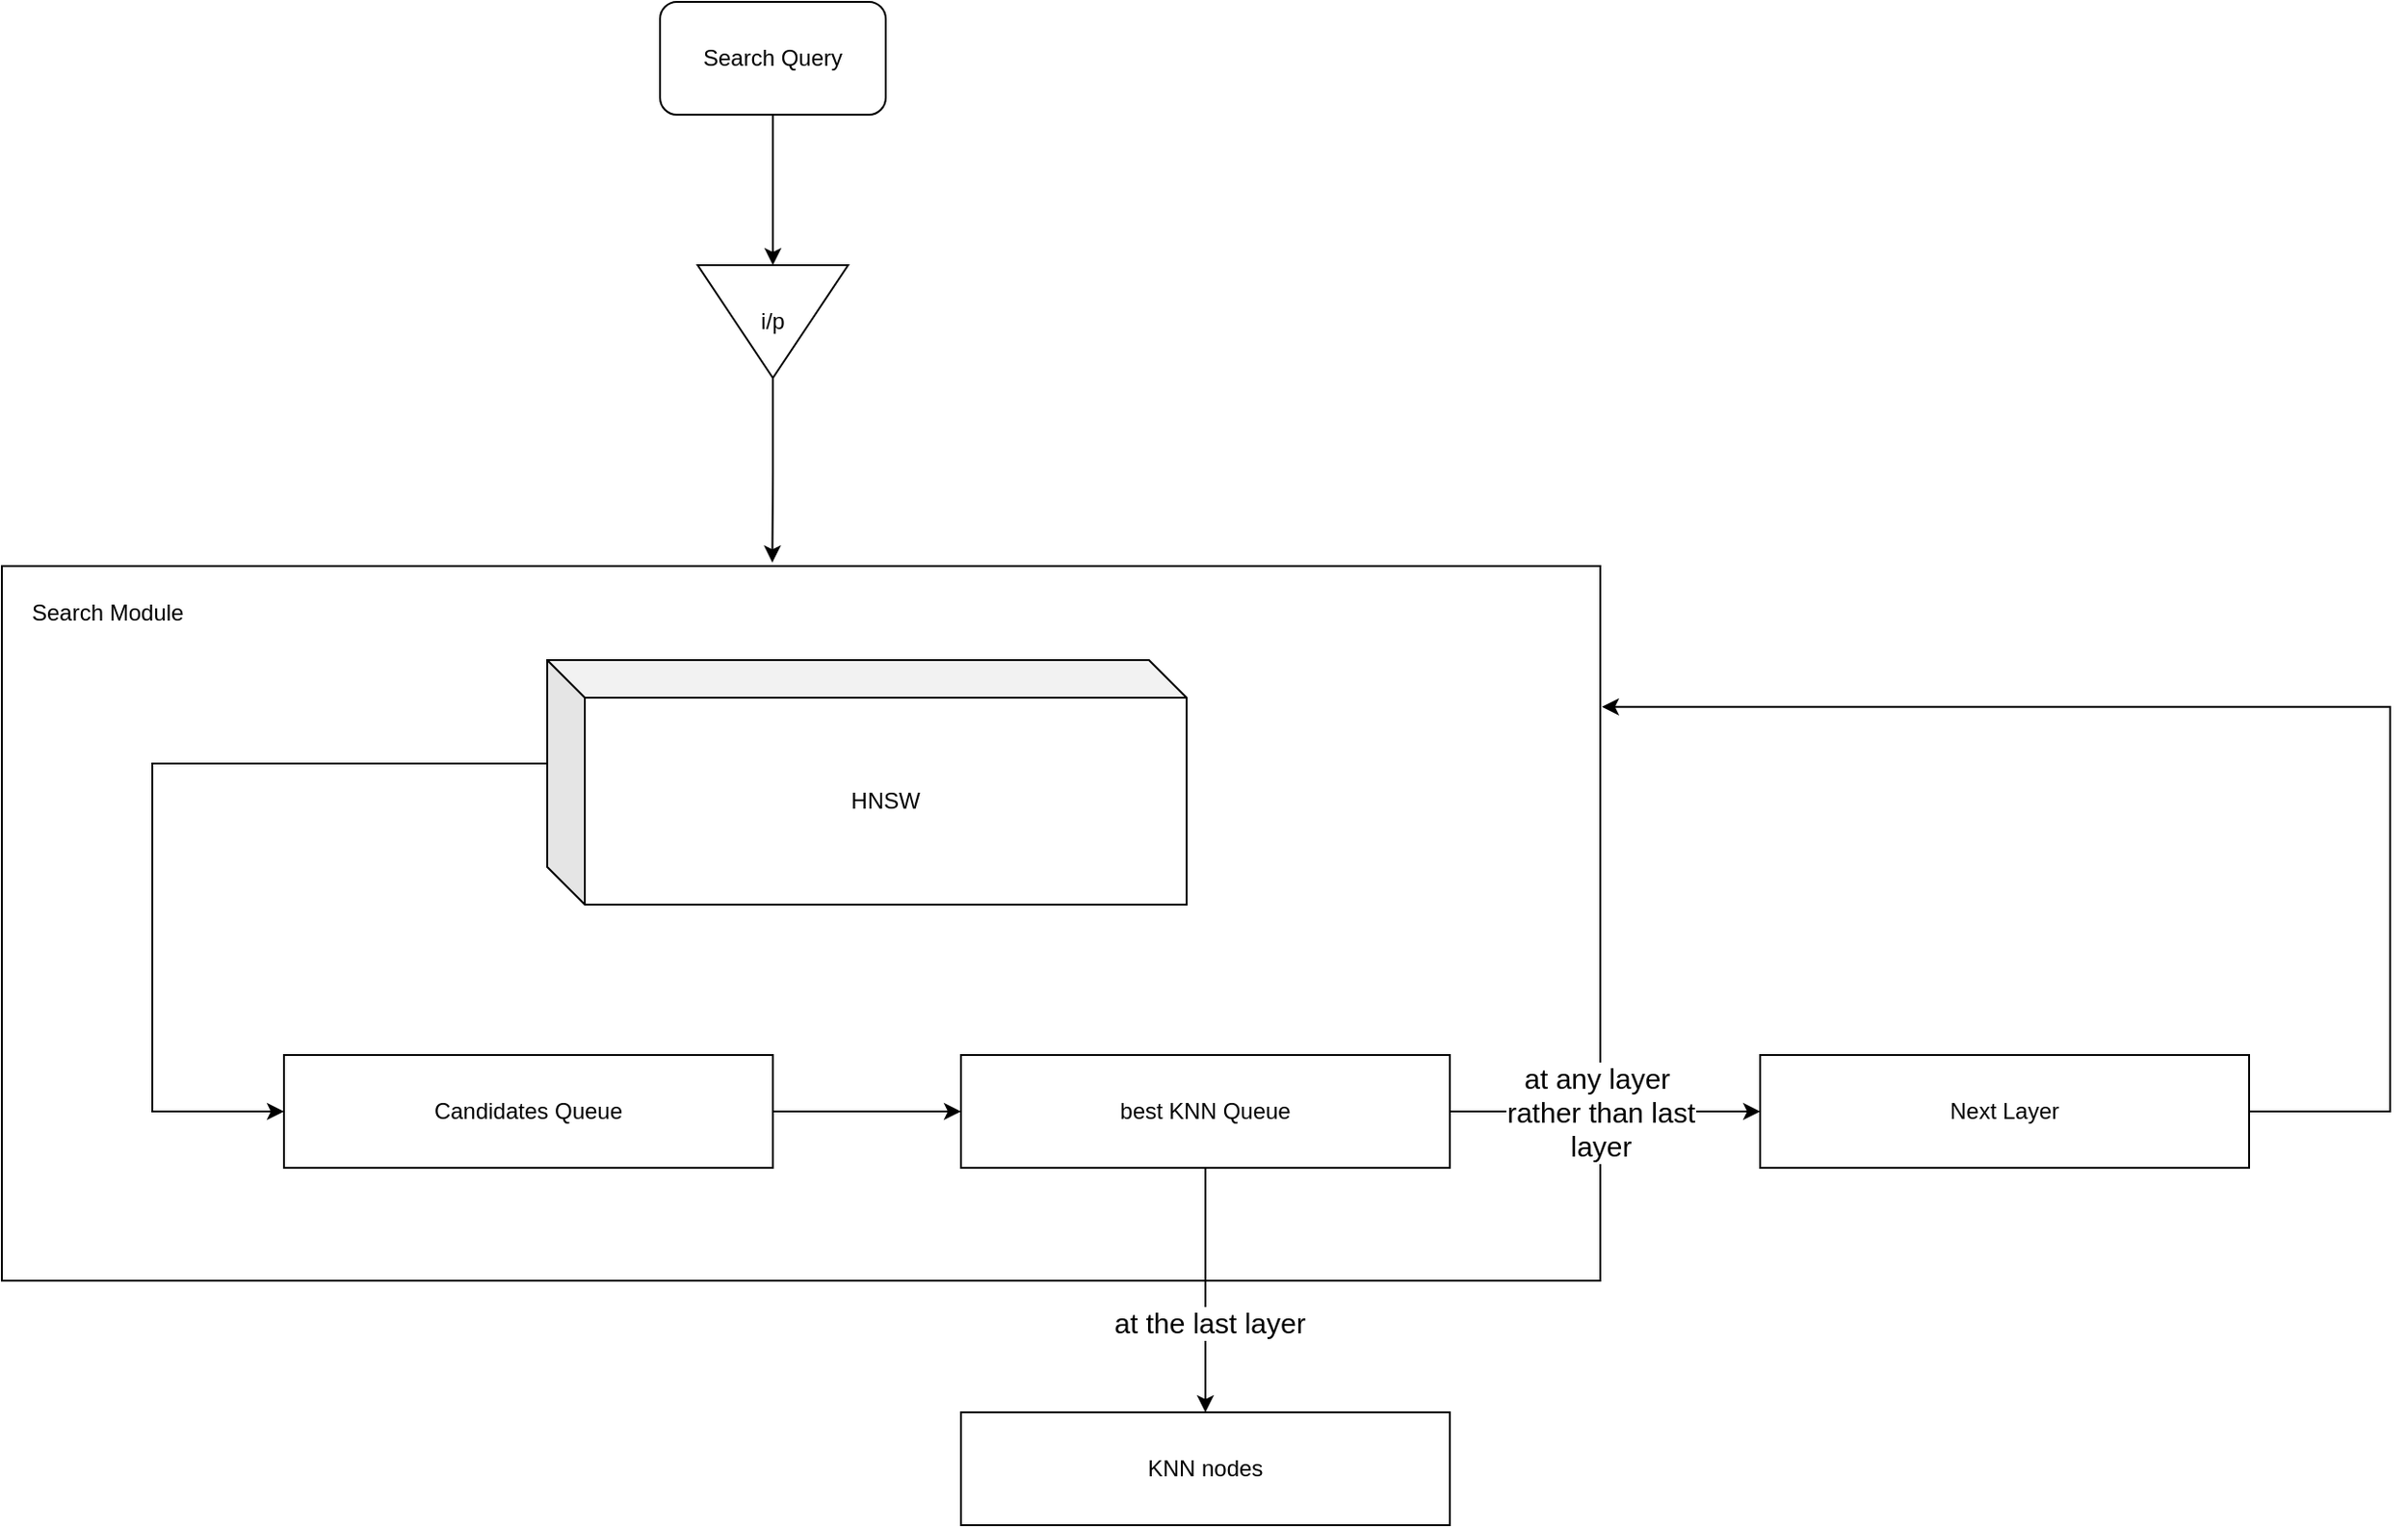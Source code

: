 <mxfile version="22.1.2" type="device">
  <diagram name="Page-1" id="mnNjPRno8DZEobUO6ieS">
    <mxGraphModel dx="1434" dy="2007" grid="1" gridSize="10" guides="1" tooltips="1" connect="1" arrows="1" fold="1" page="1" pageScale="1" pageWidth="850" pageHeight="1100" math="0" shadow="0">
      <root>
        <mxCell id="0" />
        <mxCell id="1" parent="0" />
        <mxCell id="-NMonpC_3jF9ahiclbTj-22" value="" style="rounded=0;whiteSpace=wrap;html=1;" vertex="1" parent="1">
          <mxGeometry x="210" y="-480" width="850" height="380" as="geometry" />
        </mxCell>
        <mxCell id="-NMonpC_3jF9ahiclbTj-19" style="edgeStyle=orthogonalEdgeStyle;rounded=0;orthogonalLoop=1;jettySize=auto;html=1;" edge="1" parent="1" source="-NMonpC_3jF9ahiclbTj-2" target="-NMonpC_3jF9ahiclbTj-4">
          <mxGeometry relative="1" as="geometry" />
        </mxCell>
        <mxCell id="-NMonpC_3jF9ahiclbTj-2" value="Candidates Queue" style="rounded=0;whiteSpace=wrap;html=1;" vertex="1" parent="1">
          <mxGeometry x="360" y="-220" width="260" height="60" as="geometry" />
        </mxCell>
        <mxCell id="-NMonpC_3jF9ahiclbTj-3" value="Search Module" style="text;strokeColor=none;fillColor=none;align=left;verticalAlign=middle;spacingLeft=4;spacingRight=4;overflow=hidden;points=[[0,0.5],[1,0.5]];portConstraint=eastwest;rotatable=0;whiteSpace=wrap;html=1;" vertex="1" parent="1">
          <mxGeometry x="220" y="-470" width="120" height="30" as="geometry" />
        </mxCell>
        <mxCell id="-NMonpC_3jF9ahiclbTj-24" style="edgeStyle=orthogonalEdgeStyle;rounded=0;orthogonalLoop=1;jettySize=auto;html=1;" edge="1" parent="1" source="-NMonpC_3jF9ahiclbTj-4" target="-NMonpC_3jF9ahiclbTj-23">
          <mxGeometry relative="1" as="geometry" />
        </mxCell>
        <mxCell id="-NMonpC_3jF9ahiclbTj-29" value="&lt;div style=&quot;font-size: 15px;&quot;&gt;&lt;font style=&quot;font-size: 15px;&quot;&gt;at any layer&amp;nbsp;&lt;/font&gt;&lt;/div&gt;&lt;div style=&quot;font-size: 15px;&quot;&gt;&lt;font style=&quot;font-size: 15px;&quot;&gt;rather than last&lt;/font&gt;&lt;/div&gt;&lt;div style=&quot;font-size: 15px;&quot;&gt;&lt;font style=&quot;font-size: 15px;&quot;&gt;layer&lt;/font&gt;&lt;br&gt; &lt;/div&gt;" style="edgeLabel;html=1;align=center;verticalAlign=middle;resizable=0;points=[];" vertex="1" connectable="0" parent="-NMonpC_3jF9ahiclbTj-24">
          <mxGeometry x="0.442" y="-4" relative="1" as="geometry">
            <mxPoint x="-39" y="-4" as="offset" />
          </mxGeometry>
        </mxCell>
        <mxCell id="-NMonpC_3jF9ahiclbTj-27" style="edgeStyle=orthogonalEdgeStyle;rounded=0;orthogonalLoop=1;jettySize=auto;html=1;" edge="1" parent="1" source="-NMonpC_3jF9ahiclbTj-4" target="-NMonpC_3jF9ahiclbTj-26">
          <mxGeometry relative="1" as="geometry" />
        </mxCell>
        <mxCell id="-NMonpC_3jF9ahiclbTj-28" value="&lt;font style=&quot;font-size: 15px;&quot;&gt;at the last layer&lt;/font&gt;" style="edgeLabel;html=1;align=center;verticalAlign=middle;resizable=0;points=[];" vertex="1" connectable="0" parent="-NMonpC_3jF9ahiclbTj-27">
          <mxGeometry x="0.262" y="2" relative="1" as="geometry">
            <mxPoint as="offset" />
          </mxGeometry>
        </mxCell>
        <mxCell id="-NMonpC_3jF9ahiclbTj-4" value="best KNN Queue" style="rounded=0;whiteSpace=wrap;html=1;" vertex="1" parent="1">
          <mxGeometry x="720" y="-220" width="260" height="60" as="geometry" />
        </mxCell>
        <mxCell id="-NMonpC_3jF9ahiclbTj-18" style="edgeStyle=orthogonalEdgeStyle;rounded=0;orthogonalLoop=1;jettySize=auto;html=1;" edge="1" parent="1" source="-NMonpC_3jF9ahiclbTj-17" target="-NMonpC_3jF9ahiclbTj-2">
          <mxGeometry relative="1" as="geometry">
            <Array as="points">
              <mxPoint x="290" y="-375" />
              <mxPoint x="290" y="-190" />
            </Array>
          </mxGeometry>
        </mxCell>
        <mxCell id="-NMonpC_3jF9ahiclbTj-17" value="HNSW" style="shape=cube;whiteSpace=wrap;html=1;boundedLbl=1;backgroundOutline=1;darkOpacity=0.05;darkOpacity2=0.1;" vertex="1" parent="1">
          <mxGeometry x="500" y="-430" width="340" height="130" as="geometry" />
        </mxCell>
        <mxCell id="-NMonpC_3jF9ahiclbTj-23" value="Next Layer" style="rounded=0;whiteSpace=wrap;html=1;" vertex="1" parent="1">
          <mxGeometry x="1145" y="-220" width="260" height="60" as="geometry" />
        </mxCell>
        <mxCell id="-NMonpC_3jF9ahiclbTj-25" style="edgeStyle=orthogonalEdgeStyle;rounded=0;orthogonalLoop=1;jettySize=auto;html=1;entryX=1.001;entryY=0.197;entryDx=0;entryDy=0;entryPerimeter=0;" edge="1" parent="1" source="-NMonpC_3jF9ahiclbTj-23" target="-NMonpC_3jF9ahiclbTj-22">
          <mxGeometry relative="1" as="geometry">
            <Array as="points">
              <mxPoint x="1480" y="-190" />
              <mxPoint x="1480" y="-405" />
            </Array>
          </mxGeometry>
        </mxCell>
        <mxCell id="-NMonpC_3jF9ahiclbTj-26" value="KNN nodes " style="rounded=0;whiteSpace=wrap;html=1;" vertex="1" parent="1">
          <mxGeometry x="720" y="-30" width="260" height="60" as="geometry" />
        </mxCell>
        <mxCell id="-NMonpC_3jF9ahiclbTj-33" value="i/p" style="triangle;whiteSpace=wrap;html=1;direction=south;" vertex="1" parent="1">
          <mxGeometry x="580" y="-640" width="80" height="60" as="geometry" />
        </mxCell>
        <mxCell id="-NMonpC_3jF9ahiclbTj-34" style="edgeStyle=orthogonalEdgeStyle;rounded=0;orthogonalLoop=1;jettySize=auto;html=1;entryX=0.482;entryY=-0.005;entryDx=0;entryDy=0;entryPerimeter=0;" edge="1" parent="1" source="-NMonpC_3jF9ahiclbTj-33" target="-NMonpC_3jF9ahiclbTj-22">
          <mxGeometry relative="1" as="geometry" />
        </mxCell>
        <mxCell id="-NMonpC_3jF9ahiclbTj-36" style="edgeStyle=orthogonalEdgeStyle;rounded=0;orthogonalLoop=1;jettySize=auto;html=1;entryX=0;entryY=0.5;entryDx=0;entryDy=0;" edge="1" parent="1" source="-NMonpC_3jF9ahiclbTj-35" target="-NMonpC_3jF9ahiclbTj-33">
          <mxGeometry relative="1" as="geometry" />
        </mxCell>
        <mxCell id="-NMonpC_3jF9ahiclbTj-35" value="Search Query" style="rounded=1;whiteSpace=wrap;html=1;" vertex="1" parent="1">
          <mxGeometry x="560" y="-780" width="120" height="60" as="geometry" />
        </mxCell>
      </root>
    </mxGraphModel>
  </diagram>
</mxfile>
